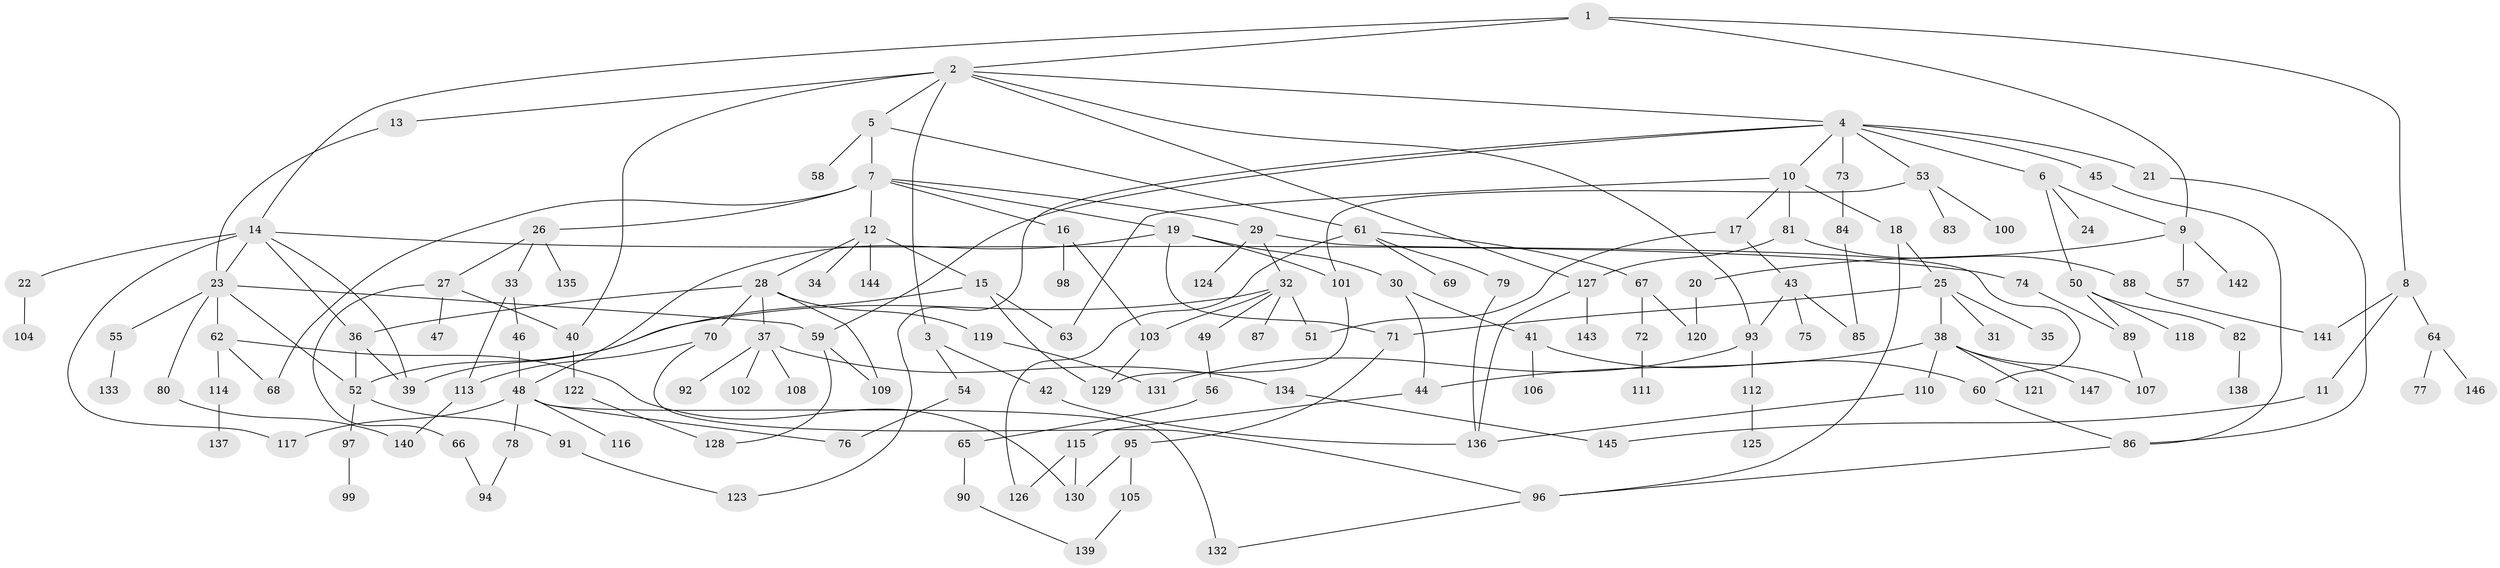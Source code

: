 // coarse degree distribution, {4: 0.125, 16: 0.011363636363636364, 6: 0.045454545454545456, 7: 0.045454545454545456, 12: 0.011363636363636364, 5: 0.06818181818181818, 2: 0.29545454545454547, 3: 0.07954545454545454, 1: 0.29545454545454547, 8: 0.011363636363636364, 9: 0.011363636363636364}
// Generated by graph-tools (version 1.1) at 2025/17/03/04/25 18:17:13]
// undirected, 147 vertices, 195 edges
graph export_dot {
graph [start="1"]
  node [color=gray90,style=filled];
  1;
  2;
  3;
  4;
  5;
  6;
  7;
  8;
  9;
  10;
  11;
  12;
  13;
  14;
  15;
  16;
  17;
  18;
  19;
  20;
  21;
  22;
  23;
  24;
  25;
  26;
  27;
  28;
  29;
  30;
  31;
  32;
  33;
  34;
  35;
  36;
  37;
  38;
  39;
  40;
  41;
  42;
  43;
  44;
  45;
  46;
  47;
  48;
  49;
  50;
  51;
  52;
  53;
  54;
  55;
  56;
  57;
  58;
  59;
  60;
  61;
  62;
  63;
  64;
  65;
  66;
  67;
  68;
  69;
  70;
  71;
  72;
  73;
  74;
  75;
  76;
  77;
  78;
  79;
  80;
  81;
  82;
  83;
  84;
  85;
  86;
  87;
  88;
  89;
  90;
  91;
  92;
  93;
  94;
  95;
  96;
  97;
  98;
  99;
  100;
  101;
  102;
  103;
  104;
  105;
  106;
  107;
  108;
  109;
  110;
  111;
  112;
  113;
  114;
  115;
  116;
  117;
  118;
  119;
  120;
  121;
  122;
  123;
  124;
  125;
  126;
  127;
  128;
  129;
  130;
  131;
  132;
  133;
  134;
  135;
  136;
  137;
  138;
  139;
  140;
  141;
  142;
  143;
  144;
  145;
  146;
  147;
  1 -- 2;
  1 -- 8;
  1 -- 14;
  1 -- 9;
  2 -- 3;
  2 -- 4;
  2 -- 5;
  2 -- 13;
  2 -- 93;
  2 -- 127;
  2 -- 40;
  3 -- 42;
  3 -- 54;
  4 -- 6;
  4 -- 10;
  4 -- 21;
  4 -- 45;
  4 -- 53;
  4 -- 59;
  4 -- 73;
  4 -- 123;
  5 -- 7;
  5 -- 58;
  5 -- 61;
  6 -- 9;
  6 -- 24;
  6 -- 50;
  7 -- 12;
  7 -- 16;
  7 -- 19;
  7 -- 26;
  7 -- 29;
  7 -- 68;
  8 -- 11;
  8 -- 64;
  8 -- 141;
  9 -- 20;
  9 -- 57;
  9 -- 142;
  10 -- 17;
  10 -- 18;
  10 -- 81;
  10 -- 63;
  11 -- 145;
  12 -- 15;
  12 -- 28;
  12 -- 34;
  12 -- 144;
  13 -- 23;
  14 -- 22;
  14 -- 23;
  14 -- 39;
  14 -- 74;
  14 -- 36;
  14 -- 117;
  15 -- 63;
  15 -- 129;
  15 -- 39;
  16 -- 98;
  16 -- 103;
  17 -- 43;
  17 -- 51;
  18 -- 25;
  18 -- 96;
  19 -- 30;
  19 -- 48;
  19 -- 101;
  19 -- 71;
  20 -- 120;
  21 -- 86;
  22 -- 104;
  23 -- 52;
  23 -- 55;
  23 -- 62;
  23 -- 80;
  23 -- 59;
  25 -- 31;
  25 -- 35;
  25 -- 38;
  25 -- 71;
  26 -- 27;
  26 -- 33;
  26 -- 135;
  27 -- 40;
  27 -- 47;
  27 -- 66;
  28 -- 36;
  28 -- 37;
  28 -- 70;
  28 -- 119;
  28 -- 109;
  29 -- 32;
  29 -- 124;
  29 -- 60;
  30 -- 41;
  30 -- 44;
  32 -- 49;
  32 -- 87;
  32 -- 52;
  32 -- 103;
  32 -- 51;
  33 -- 46;
  33 -- 113;
  36 -- 39;
  36 -- 52;
  37 -- 92;
  37 -- 102;
  37 -- 108;
  37 -- 134;
  38 -- 107;
  38 -- 110;
  38 -- 121;
  38 -- 147;
  38 -- 44;
  40 -- 122;
  41 -- 60;
  41 -- 106;
  42 -- 136;
  43 -- 75;
  43 -- 85;
  43 -- 93;
  44 -- 115;
  45 -- 86;
  46 -- 48;
  48 -- 76;
  48 -- 78;
  48 -- 116;
  48 -- 117;
  48 -- 132;
  49 -- 56;
  50 -- 82;
  50 -- 118;
  50 -- 89;
  52 -- 91;
  52 -- 97;
  53 -- 83;
  53 -- 100;
  53 -- 101;
  54 -- 76;
  55 -- 133;
  56 -- 65;
  59 -- 109;
  59 -- 128;
  60 -- 86;
  61 -- 67;
  61 -- 69;
  61 -- 79;
  61 -- 126;
  62 -- 68;
  62 -- 114;
  62 -- 130;
  64 -- 77;
  64 -- 146;
  65 -- 90;
  66 -- 94;
  67 -- 72;
  67 -- 120;
  70 -- 113;
  70 -- 96;
  71 -- 95;
  72 -- 111;
  73 -- 84;
  74 -- 89;
  78 -- 94;
  79 -- 136;
  80 -- 140;
  81 -- 88;
  81 -- 127;
  82 -- 138;
  84 -- 85;
  86 -- 96;
  88 -- 141;
  89 -- 107;
  90 -- 139;
  91 -- 123;
  93 -- 112;
  93 -- 131;
  95 -- 105;
  95 -- 130;
  96 -- 132;
  97 -- 99;
  101 -- 129;
  103 -- 129;
  105 -- 139;
  110 -- 136;
  112 -- 125;
  113 -- 140;
  114 -- 137;
  115 -- 126;
  115 -- 130;
  119 -- 131;
  122 -- 128;
  127 -- 143;
  127 -- 136;
  134 -- 145;
}
